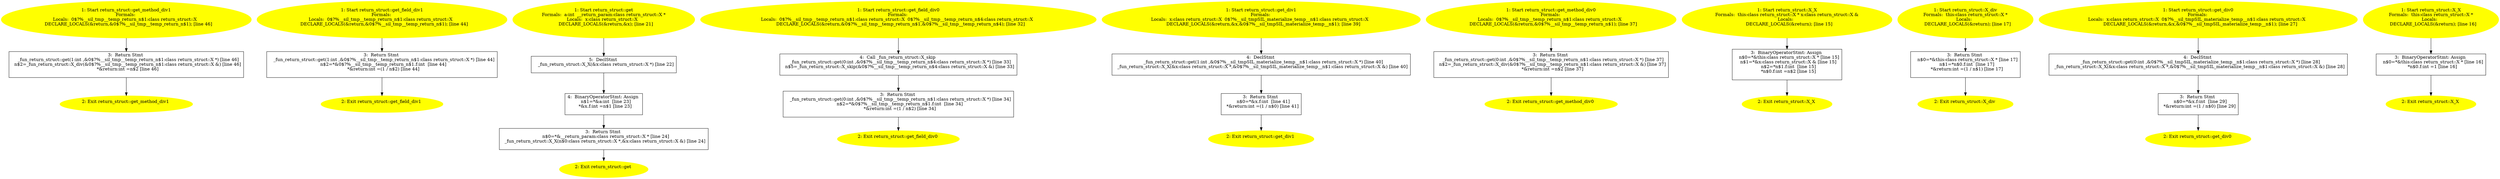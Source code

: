 /* @generated */
digraph iCFG {
"return_struct::get_method_div1{d41d8cd98f00b204e9800998ecf8427e_ZN13return_struct15get_method_div1Ev.b42b3291dd495c204f6b87a0e904d1d0_3" [label="3:  Return Stmt \n   _fun_return_struct::get(1:int ,&0$?%__sil_tmp__temp_return_n$1:class return_struct::X *) [line 46]\n  n$2=_fun_return_struct::X_div(&0$?%__sil_tmp__temp_return_n$1:class return_struct::X &) [line 46]\n  *&return:int =n$2 [line 46]\n " shape="box"]
	

	 "return_struct::get_method_div1{d41d8cd98f00b204e9800998ecf8427e_ZN13return_struct15get_method_div1Ev.b42b3291dd495c204f6b87a0e904d1d0_3" -> "return_struct::get_method_div1{d41d8cd98f00b204e9800998ecf8427e_ZN13return_struct15get_method_div1Ev.b42b3291dd495c204f6b87a0e904d1d0_2" ;
"return_struct::get_method_div1{d41d8cd98f00b204e9800998ecf8427e_ZN13return_struct15get_method_div1Ev.b42b3291dd495c204f6b87a0e904d1d0_2" [label="2: Exit return_struct::get_method_div1 \n  " color=yellow style=filled]
	

"return_struct::get_method_div1{d41d8cd98f00b204e9800998ecf8427e_ZN13return_struct15get_method_div1Ev.b42b3291dd495c204f6b87a0e904d1d0_1" [label="1: Start return_struct::get_method_div1\nFormals: \nLocals:  0$?%__sil_tmp__temp_return_n$1:class return_struct::X  \n   DECLARE_LOCALS(&return,&0$?%__sil_tmp__temp_return_n$1); [line 46]\n " color=yellow style=filled]
	

	 "return_struct::get_method_div1{d41d8cd98f00b204e9800998ecf8427e_ZN13return_struct15get_method_div1Ev.b42b3291dd495c204f6b87a0e904d1d0_1" -> "return_struct::get_method_div1{d41d8cd98f00b204e9800998ecf8427e_ZN13return_struct15get_method_div1Ev.b42b3291dd495c204f6b87a0e904d1d0_3" ;
"return_struct::get_field_div1{d41d8cd98f00b204e9800998ecf8427e_ZN13return_struct14get_field_div1Ev}.ad9bf0d7f80aa9c3a4ceff60ca999dee_3" [label="3:  Return Stmt \n   _fun_return_struct::get(1:int ,&0$?%__sil_tmp__temp_return_n$1:class return_struct::X *) [line 44]\n  n$2=*&0$?%__sil_tmp__temp_return_n$1.f:int  [line 44]\n  *&return:int =(1 / n$2) [line 44]\n " shape="box"]
	

	 "return_struct::get_field_div1{d41d8cd98f00b204e9800998ecf8427e_ZN13return_struct14get_field_div1Ev}.ad9bf0d7f80aa9c3a4ceff60ca999dee_3" -> "return_struct::get_field_div1{d41d8cd98f00b204e9800998ecf8427e_ZN13return_struct14get_field_div1Ev}.ad9bf0d7f80aa9c3a4ceff60ca999dee_2" ;
"return_struct::get_field_div1{d41d8cd98f00b204e9800998ecf8427e_ZN13return_struct14get_field_div1Ev}.ad9bf0d7f80aa9c3a4ceff60ca999dee_2" [label="2: Exit return_struct::get_field_div1 \n  " color=yellow style=filled]
	

"return_struct::get_field_div1{d41d8cd98f00b204e9800998ecf8427e_ZN13return_struct14get_field_div1Ev}.ad9bf0d7f80aa9c3a4ceff60ca999dee_1" [label="1: Start return_struct::get_field_div1\nFormals: \nLocals:  0$?%__sil_tmp__temp_return_n$1:class return_struct::X  \n   DECLARE_LOCALS(&return,&0$?%__sil_tmp__temp_return_n$1); [line 44]\n " color=yellow style=filled]
	

	 "return_struct::get_field_div1{d41d8cd98f00b204e9800998ecf8427e_ZN13return_struct14get_field_div1Ev}.ad9bf0d7f80aa9c3a4ceff60ca999dee_1" -> "return_struct::get_field_div1{d41d8cd98f00b204e9800998ecf8427e_ZN13return_struct14get_field_div1Ev}.ad9bf0d7f80aa9c3a4ceff60ca999dee_3" ;
"return_struct::get{d41d8cd98f00b204e9800998ecf8427e_ZN13return_struct3getEi}.026967d22cd1346d892167d41eaab985_5" [label="5:  DeclStmt \n   _fun_return_struct::X_X(&x:class return_struct::X *) [line 22]\n " shape="box"]
	

	 "return_struct::get{d41d8cd98f00b204e9800998ecf8427e_ZN13return_struct3getEi}.026967d22cd1346d892167d41eaab985_5" -> "return_struct::get{d41d8cd98f00b204e9800998ecf8427e_ZN13return_struct3getEi}.026967d22cd1346d892167d41eaab985_4" ;
"return_struct::get{d41d8cd98f00b204e9800998ecf8427e_ZN13return_struct3getEi}.026967d22cd1346d892167d41eaab985_4" [label="4:  BinaryOperatorStmt: Assign \n   n$1=*&a:int  [line 23]\n  *&x.f:int =n$1 [line 23]\n " shape="box"]
	

	 "return_struct::get{d41d8cd98f00b204e9800998ecf8427e_ZN13return_struct3getEi}.026967d22cd1346d892167d41eaab985_4" -> "return_struct::get{d41d8cd98f00b204e9800998ecf8427e_ZN13return_struct3getEi}.026967d22cd1346d892167d41eaab985_3" ;
"return_struct::get{d41d8cd98f00b204e9800998ecf8427e_ZN13return_struct3getEi}.026967d22cd1346d892167d41eaab985_3" [label="3:  Return Stmt \n   n$0=*&__return_param:class return_struct::X * [line 24]\n  _fun_return_struct::X_X(n$0:class return_struct::X *,&x:class return_struct::X &) [line 24]\n " shape="box"]
	

	 "return_struct::get{d41d8cd98f00b204e9800998ecf8427e_ZN13return_struct3getEi}.026967d22cd1346d892167d41eaab985_3" -> "return_struct::get{d41d8cd98f00b204e9800998ecf8427e_ZN13return_struct3getEi}.026967d22cd1346d892167d41eaab985_2" ;
"return_struct::get{d41d8cd98f00b204e9800998ecf8427e_ZN13return_struct3getEi}.026967d22cd1346d892167d41eaab985_2" [label="2: Exit return_struct::get \n  " color=yellow style=filled]
	

"return_struct::get{d41d8cd98f00b204e9800998ecf8427e_ZN13return_struct3getEi}.026967d22cd1346d892167d41eaab985_1" [label="1: Start return_struct::get\nFormals:  a:int  __return_param:class return_struct::X *\nLocals:  x:class return_struct::X  \n   DECLARE_LOCALS(&return,&x); [line 21]\n " color=yellow style=filled]
	

	 "return_struct::get{d41d8cd98f00b204e9800998ecf8427e_ZN13return_struct3getEi}.026967d22cd1346d892167d41eaab985_1" -> "return_struct::get{d41d8cd98f00b204e9800998ecf8427e_ZN13return_struct3getEi}.026967d22cd1346d892167d41eaab985_5" ;
"return_struct::get_field_div0{d41d8cd98f00b204e9800998ecf8427e_ZN13return_struct14get_field_div0Ev}.f0e5fde16791502b9a6ffa3aa1f53829_4" [label="4:  Call _fun_return_struct::X_skip \n   _fun_return_struct::get(0:int ,&0$?%__sil_tmp__temp_return_n$4:class return_struct::X *) [line 33]\n  n$5=_fun_return_struct::X_skip(&0$?%__sil_tmp__temp_return_n$4:class return_struct::X &) [line 33]\n " shape="box"]
	

	 "return_struct::get_field_div0{d41d8cd98f00b204e9800998ecf8427e_ZN13return_struct14get_field_div0Ev}.f0e5fde16791502b9a6ffa3aa1f53829_4" -> "return_struct::get_field_div0{d41d8cd98f00b204e9800998ecf8427e_ZN13return_struct14get_field_div0Ev}.f0e5fde16791502b9a6ffa3aa1f53829_3" ;
"return_struct::get_field_div0{d41d8cd98f00b204e9800998ecf8427e_ZN13return_struct14get_field_div0Ev}.f0e5fde16791502b9a6ffa3aa1f53829_3" [label="3:  Return Stmt \n   _fun_return_struct::get(0:int ,&0$?%__sil_tmp__temp_return_n$1:class return_struct::X *) [line 34]\n  n$2=*&0$?%__sil_tmp__temp_return_n$1.f:int  [line 34]\n  *&return:int =(1 / n$2) [line 34]\n " shape="box"]
	

	 "return_struct::get_field_div0{d41d8cd98f00b204e9800998ecf8427e_ZN13return_struct14get_field_div0Ev}.f0e5fde16791502b9a6ffa3aa1f53829_3" -> "return_struct::get_field_div0{d41d8cd98f00b204e9800998ecf8427e_ZN13return_struct14get_field_div0Ev}.f0e5fde16791502b9a6ffa3aa1f53829_2" ;
"return_struct::get_field_div0{d41d8cd98f00b204e9800998ecf8427e_ZN13return_struct14get_field_div0Ev}.f0e5fde16791502b9a6ffa3aa1f53829_2" [label="2: Exit return_struct::get_field_div0 \n  " color=yellow style=filled]
	

"return_struct::get_field_div0{d41d8cd98f00b204e9800998ecf8427e_ZN13return_struct14get_field_div0Ev}.f0e5fde16791502b9a6ffa3aa1f53829_1" [label="1: Start return_struct::get_field_div0\nFormals: \nLocals:  0$?%__sil_tmp__temp_return_n$1:class return_struct::X  0$?%__sil_tmp__temp_return_n$4:class return_struct::X  \n   DECLARE_LOCALS(&return,&0$?%__sil_tmp__temp_return_n$1,&0$?%__sil_tmp__temp_return_n$4); [line 32]\n " color=yellow style=filled]
	

	 "return_struct::get_field_div0{d41d8cd98f00b204e9800998ecf8427e_ZN13return_struct14get_field_div0Ev}.f0e5fde16791502b9a6ffa3aa1f53829_1" -> "return_struct::get_field_div0{d41d8cd98f00b204e9800998ecf8427e_ZN13return_struct14get_field_div0Ev}.f0e5fde16791502b9a6ffa3aa1f53829_4" ;
"return_struct::get_div1{d41d8cd98f00b204e9800998ecf8427e_ZN13return_struct8get_div1Ev}.bf1f3b65df6b771e107e4429f086cbbf_4" [label="4:  DeclStmt \n   _fun_return_struct::get(1:int ,&0$?%__sil_tmpSIL_materialize_temp__n$1:class return_struct::X *) [line 40]\n  _fun_return_struct::X_X(&x:class return_struct::X *,&0$?%__sil_tmpSIL_materialize_temp__n$1:class return_struct::X &) [line 40]\n " shape="box"]
	

	 "return_struct::get_div1{d41d8cd98f00b204e9800998ecf8427e_ZN13return_struct8get_div1Ev}.bf1f3b65df6b771e107e4429f086cbbf_4" -> "return_struct::get_div1{d41d8cd98f00b204e9800998ecf8427e_ZN13return_struct8get_div1Ev}.bf1f3b65df6b771e107e4429f086cbbf_3" ;
"return_struct::get_div1{d41d8cd98f00b204e9800998ecf8427e_ZN13return_struct8get_div1Ev}.bf1f3b65df6b771e107e4429f086cbbf_3" [label="3:  Return Stmt \n   n$0=*&x.f:int  [line 41]\n  *&return:int =(1 / n$0) [line 41]\n " shape="box"]
	

	 "return_struct::get_div1{d41d8cd98f00b204e9800998ecf8427e_ZN13return_struct8get_div1Ev}.bf1f3b65df6b771e107e4429f086cbbf_3" -> "return_struct::get_div1{d41d8cd98f00b204e9800998ecf8427e_ZN13return_struct8get_div1Ev}.bf1f3b65df6b771e107e4429f086cbbf_2" ;
"return_struct::get_div1{d41d8cd98f00b204e9800998ecf8427e_ZN13return_struct8get_div1Ev}.bf1f3b65df6b771e107e4429f086cbbf_2" [label="2: Exit return_struct::get_div1 \n  " color=yellow style=filled]
	

"return_struct::get_div1{d41d8cd98f00b204e9800998ecf8427e_ZN13return_struct8get_div1Ev}.bf1f3b65df6b771e107e4429f086cbbf_1" [label="1: Start return_struct::get_div1\nFormals: \nLocals:  x:class return_struct::X  0$?%__sil_tmpSIL_materialize_temp__n$1:class return_struct::X  \n   DECLARE_LOCALS(&return,&x,&0$?%__sil_tmpSIL_materialize_temp__n$1); [line 39]\n " color=yellow style=filled]
	

	 "return_struct::get_div1{d41d8cd98f00b204e9800998ecf8427e_ZN13return_struct8get_div1Ev}.bf1f3b65df6b771e107e4429f086cbbf_1" -> "return_struct::get_div1{d41d8cd98f00b204e9800998ecf8427e_ZN13return_struct8get_div1Ev}.bf1f3b65df6b771e107e4429f086cbbf_4" ;
"return_struct::get_method_div0{d41d8cd98f00b204e9800998ecf8427e_ZN13return_struct15get_method_div0Ev.2a48bccfcd1cf18f2c45fd4572c53033_3" [label="3:  Return Stmt \n   _fun_return_struct::get(0:int ,&0$?%__sil_tmp__temp_return_n$1:class return_struct::X *) [line 37]\n  n$2=_fun_return_struct::X_div(&0$?%__sil_tmp__temp_return_n$1:class return_struct::X &) [line 37]\n  *&return:int =n$2 [line 37]\n " shape="box"]
	

	 "return_struct::get_method_div0{d41d8cd98f00b204e9800998ecf8427e_ZN13return_struct15get_method_div0Ev.2a48bccfcd1cf18f2c45fd4572c53033_3" -> "return_struct::get_method_div0{d41d8cd98f00b204e9800998ecf8427e_ZN13return_struct15get_method_div0Ev.2a48bccfcd1cf18f2c45fd4572c53033_2" ;
"return_struct::get_method_div0{d41d8cd98f00b204e9800998ecf8427e_ZN13return_struct15get_method_div0Ev.2a48bccfcd1cf18f2c45fd4572c53033_2" [label="2: Exit return_struct::get_method_div0 \n  " color=yellow style=filled]
	

"return_struct::get_method_div0{d41d8cd98f00b204e9800998ecf8427e_ZN13return_struct15get_method_div0Ev.2a48bccfcd1cf18f2c45fd4572c53033_1" [label="1: Start return_struct::get_method_div0\nFormals: \nLocals:  0$?%__sil_tmp__temp_return_n$1:class return_struct::X  \n   DECLARE_LOCALS(&return,&0$?%__sil_tmp__temp_return_n$1); [line 37]\n " color=yellow style=filled]
	

	 "return_struct::get_method_div0{d41d8cd98f00b204e9800998ecf8427e_ZN13return_struct15get_method_div0Ev.2a48bccfcd1cf18f2c45fd4572c53033_1" -> "return_struct::get_method_div0{d41d8cd98f00b204e9800998ecf8427e_ZN13return_struct15get_method_div0Ev.2a48bccfcd1cf18f2c45fd4572c53033_3" ;
"return_struct::X_X{_ZN13return_struct1XC1ERKS0_}.2a2577ec166906bbd897e178f7e25000_3" [label="3:  BinaryOperatorStmt: Assign \n   n$0=*&this:class return_struct::X * [line 15]\n  n$1=*&x:class return_struct::X & [line 15]\n  n$2=*n$1.f:int  [line 15]\n  *n$0.f:int =n$2 [line 15]\n " shape="box"]
	

	 "return_struct::X_X{_ZN13return_struct1XC1ERKS0_}.2a2577ec166906bbd897e178f7e25000_3" -> "return_struct::X_X{_ZN13return_struct1XC1ERKS0_}.2a2577ec166906bbd897e178f7e25000_2" ;
"return_struct::X_X{_ZN13return_struct1XC1ERKS0_}.2a2577ec166906bbd897e178f7e25000_2" [label="2: Exit return_struct::X_X \n  " color=yellow style=filled]
	

"return_struct::X_X{_ZN13return_struct1XC1ERKS0_}.2a2577ec166906bbd897e178f7e25000_1" [label="1: Start return_struct::X_X\nFormals:  this:class return_struct::X * x:class return_struct::X &\nLocals:  \n   DECLARE_LOCALS(&return); [line 15]\n " color=yellow style=filled]
	

	 "return_struct::X_X{_ZN13return_struct1XC1ERKS0_}.2a2577ec166906bbd897e178f7e25000_1" -> "return_struct::X_X{_ZN13return_struct1XC1ERKS0_}.2a2577ec166906bbd897e178f7e25000_3" ;
"return_struct::X_div(_ZN13return_struct1X3divEv).b6648678c5715ef6c9b1a2e164f55967_3" [label="3:  Return Stmt \n   n$0=*&this:class return_struct::X * [line 17]\n  n$1=*n$0.f:int  [line 17]\n  *&return:int =(1 / n$1) [line 17]\n " shape="box"]
	

	 "return_struct::X_div(_ZN13return_struct1X3divEv).b6648678c5715ef6c9b1a2e164f55967_3" -> "return_struct::X_div(_ZN13return_struct1X3divEv).b6648678c5715ef6c9b1a2e164f55967_2" ;
"return_struct::X_div(_ZN13return_struct1X3divEv).b6648678c5715ef6c9b1a2e164f55967_2" [label="2: Exit return_struct::X_div \n  " color=yellow style=filled]
	

"return_struct::X_div(_ZN13return_struct1X3divEv).b6648678c5715ef6c9b1a2e164f55967_1" [label="1: Start return_struct::X_div\nFormals:  this:class return_struct::X *\nLocals:  \n   DECLARE_LOCALS(&return); [line 17]\n " color=yellow style=filled]
	

	 "return_struct::X_div(_ZN13return_struct1X3divEv).b6648678c5715ef6c9b1a2e164f55967_1" -> "return_struct::X_div(_ZN13return_struct1X3divEv).b6648678c5715ef6c9b1a2e164f55967_3" ;
"return_struct::get_div0{d41d8cd98f00b204e9800998ecf8427e_ZN13return_struct8get_div0Ev}.32a979a7b492bdd787a26cf4dd200d0c_4" [label="4:  DeclStmt \n   _fun_return_struct::get(0:int ,&0$?%__sil_tmpSIL_materialize_temp__n$1:class return_struct::X *) [line 28]\n  _fun_return_struct::X_X(&x:class return_struct::X *,&0$?%__sil_tmpSIL_materialize_temp__n$1:class return_struct::X &) [line 28]\n " shape="box"]
	

	 "return_struct::get_div0{d41d8cd98f00b204e9800998ecf8427e_ZN13return_struct8get_div0Ev}.32a979a7b492bdd787a26cf4dd200d0c_4" -> "return_struct::get_div0{d41d8cd98f00b204e9800998ecf8427e_ZN13return_struct8get_div0Ev}.32a979a7b492bdd787a26cf4dd200d0c_3" ;
"return_struct::get_div0{d41d8cd98f00b204e9800998ecf8427e_ZN13return_struct8get_div0Ev}.32a979a7b492bdd787a26cf4dd200d0c_3" [label="3:  Return Stmt \n   n$0=*&x.f:int  [line 29]\n  *&return:int =(1 / n$0) [line 29]\n " shape="box"]
	

	 "return_struct::get_div0{d41d8cd98f00b204e9800998ecf8427e_ZN13return_struct8get_div0Ev}.32a979a7b492bdd787a26cf4dd200d0c_3" -> "return_struct::get_div0{d41d8cd98f00b204e9800998ecf8427e_ZN13return_struct8get_div0Ev}.32a979a7b492bdd787a26cf4dd200d0c_2" ;
"return_struct::get_div0{d41d8cd98f00b204e9800998ecf8427e_ZN13return_struct8get_div0Ev}.32a979a7b492bdd787a26cf4dd200d0c_2" [label="2: Exit return_struct::get_div0 \n  " color=yellow style=filled]
	

"return_struct::get_div0{d41d8cd98f00b204e9800998ecf8427e_ZN13return_struct8get_div0Ev}.32a979a7b492bdd787a26cf4dd200d0c_1" [label="1: Start return_struct::get_div0\nFormals: \nLocals:  x:class return_struct::X  0$?%__sil_tmpSIL_materialize_temp__n$1:class return_struct::X  \n   DECLARE_LOCALS(&return,&x,&0$?%__sil_tmpSIL_materialize_temp__n$1); [line 27]\n " color=yellow style=filled]
	

	 "return_struct::get_div0{d41d8cd98f00b204e9800998ecf8427e_ZN13return_struct8get_div0Ev}.32a979a7b492bdd787a26cf4dd200d0c_1" -> "return_struct::get_div0{d41d8cd98f00b204e9800998ecf8427e_ZN13return_struct8get_div0Ev}.32a979a7b492bdd787a26cf4dd200d0c_4" ;
"return_struct::X_X{_ZN13return_struct1XC1Ev}.216dec6b0a076565b8ae9329b8bed938_3" [label="3:  BinaryOperatorStmt: Assign \n   n$0=*&this:class return_struct::X * [line 16]\n  *n$0.f:int =1 [line 16]\n " shape="box"]
	

	 "return_struct::X_X{_ZN13return_struct1XC1Ev}.216dec6b0a076565b8ae9329b8bed938_3" -> "return_struct::X_X{_ZN13return_struct1XC1Ev}.216dec6b0a076565b8ae9329b8bed938_2" ;
"return_struct::X_X{_ZN13return_struct1XC1Ev}.216dec6b0a076565b8ae9329b8bed938_2" [label="2: Exit return_struct::X_X \n  " color=yellow style=filled]
	

"return_struct::X_X{_ZN13return_struct1XC1Ev}.216dec6b0a076565b8ae9329b8bed938_1" [label="1: Start return_struct::X_X\nFormals:  this:class return_struct::X *\nLocals:  \n   DECLARE_LOCALS(&return); [line 16]\n " color=yellow style=filled]
	

	 "return_struct::X_X{_ZN13return_struct1XC1Ev}.216dec6b0a076565b8ae9329b8bed938_1" -> "return_struct::X_X{_ZN13return_struct1XC1Ev}.216dec6b0a076565b8ae9329b8bed938_3" ;
}

